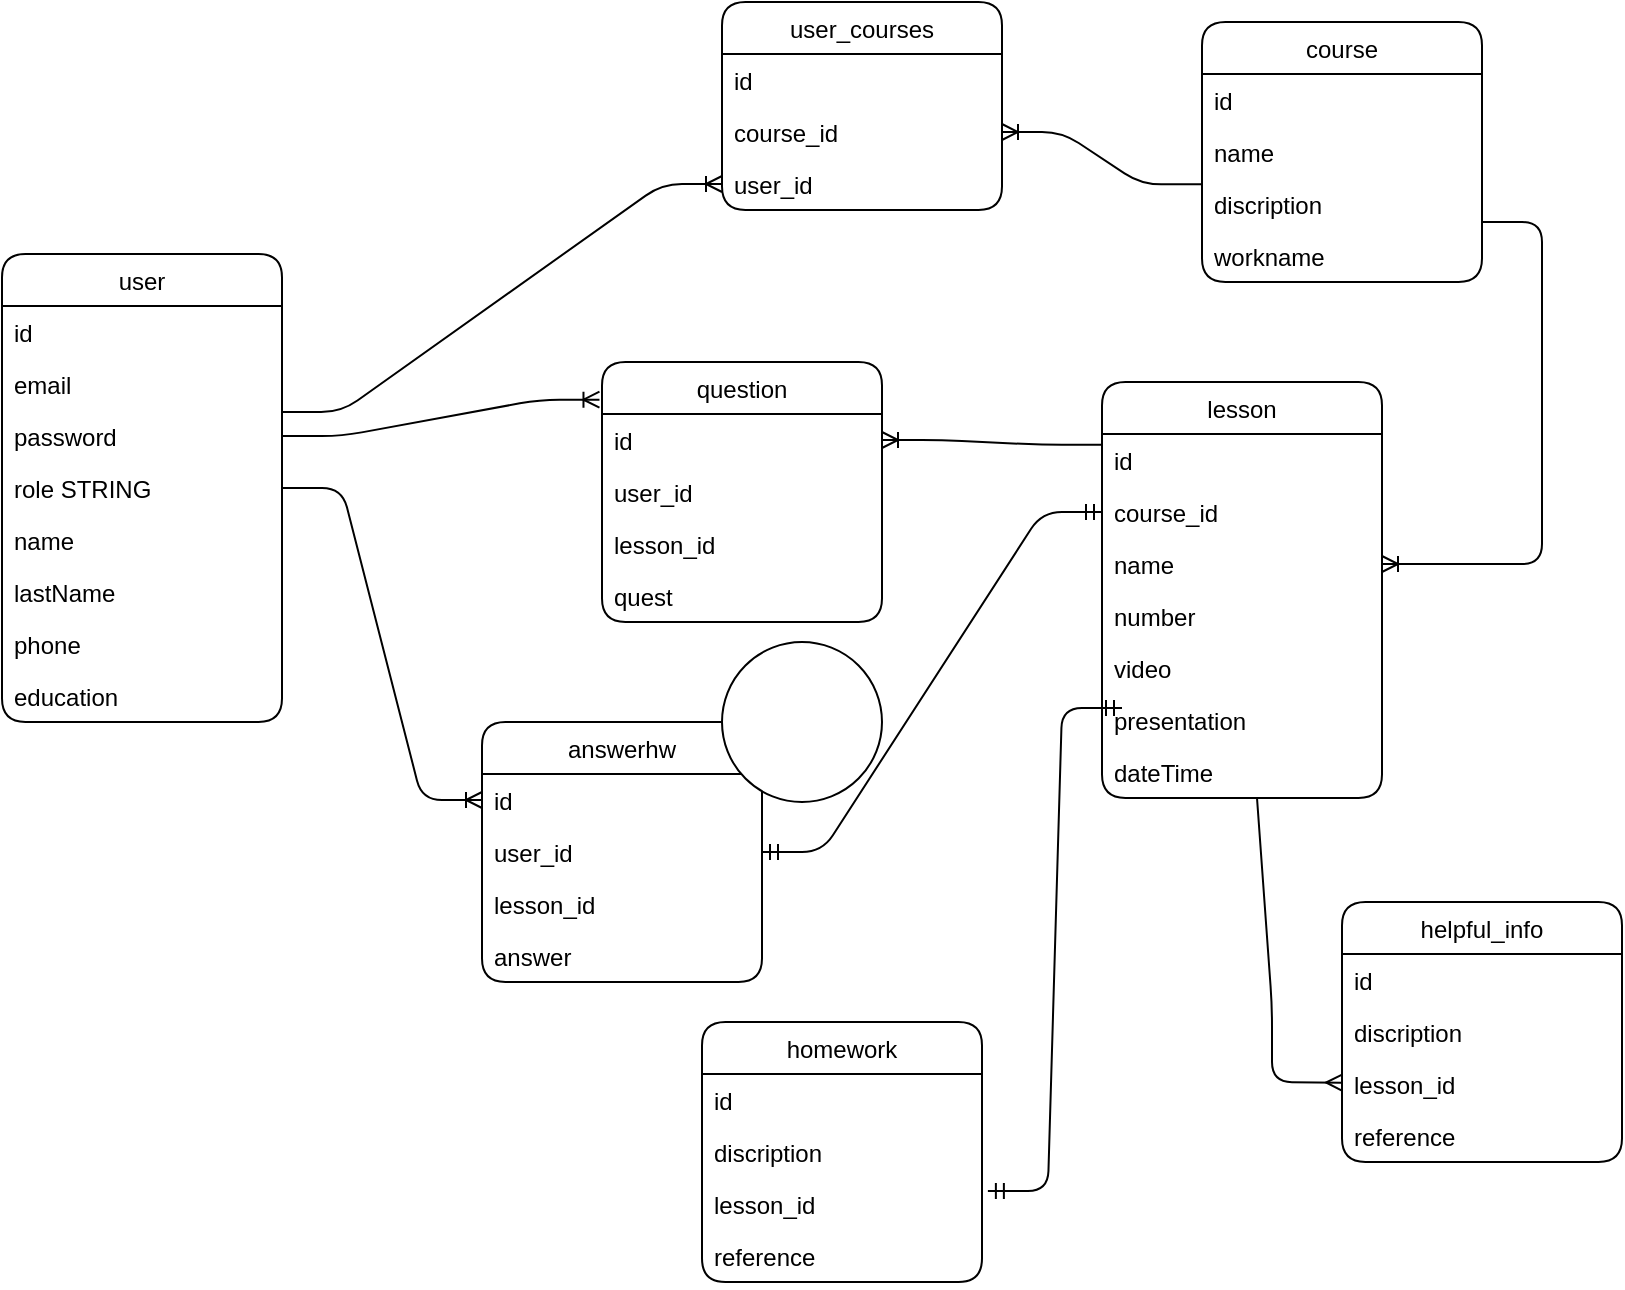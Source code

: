 <mxfile>
    <diagram id="pXdkeULrQkfJYssso6mw" name="Page-1">
        <mxGraphModel dx="1440" dy="783" grid="1" gridSize="10" guides="1" tooltips="1" connect="1" arrows="1" fold="1" page="0" pageScale="1" pageWidth="827" pageHeight="1169" background="none" math="0" shadow="0">
            <root>
                <mxCell id="0"/>
                <mxCell id="1" parent="0"/>
                <mxCell id="lsOj7y6VqQkWfOALtAcf-1" value="user_courses" style="swimlane;fontStyle=0;childLayout=stackLayout;horizontal=1;startSize=26;fillColor=none;horizontalStack=0;resizeParent=1;resizeParentMax=0;resizeLast=0;collapsible=1;marginBottom=0;rounded=1;" parent="1" vertex="1">
                    <mxGeometry x="310" y="30" width="140" height="104" as="geometry"/>
                </mxCell>
                <mxCell id="lsOj7y6VqQkWfOALtAcf-2" value="id" style="text;strokeColor=none;fillColor=none;align=left;verticalAlign=top;spacingLeft=4;spacingRight=4;overflow=hidden;rotatable=0;points=[[0,0.5],[1,0.5]];portConstraint=eastwest;rounded=1;" parent="lsOj7y6VqQkWfOALtAcf-1" vertex="1">
                    <mxGeometry y="26" width="140" height="26" as="geometry"/>
                </mxCell>
                <mxCell id="6" value="course_id" style="text;strokeColor=none;fillColor=none;align=left;verticalAlign=top;spacingLeft=4;spacingRight=4;overflow=hidden;rotatable=0;points=[[0,0.5],[1,0.5]];portConstraint=eastwest;rounded=1;" parent="lsOj7y6VqQkWfOALtAcf-1" vertex="1">
                    <mxGeometry y="52" width="140" height="26" as="geometry"/>
                </mxCell>
                <mxCell id="lsOj7y6VqQkWfOALtAcf-4" value="user_id" style="text;strokeColor=none;fillColor=none;align=left;verticalAlign=top;spacingLeft=4;spacingRight=4;overflow=hidden;rotatable=0;points=[[0,0.5],[1,0.5]];portConstraint=eastwest;rounded=1;" parent="lsOj7y6VqQkWfOALtAcf-1" vertex="1">
                    <mxGeometry y="78" width="140" height="26" as="geometry"/>
                </mxCell>
                <mxCell id="lsOj7y6VqQkWfOALtAcf-5" value="user" style="swimlane;fontStyle=0;childLayout=stackLayout;horizontal=1;startSize=26;fillColor=none;horizontalStack=0;resizeParent=1;resizeParentMax=0;resizeLast=0;collapsible=1;marginBottom=0;rounded=1;" parent="1" vertex="1">
                    <mxGeometry x="-50" y="156" width="140" height="234" as="geometry"/>
                </mxCell>
                <mxCell id="lsOj7y6VqQkWfOALtAcf-6" value="id" style="text;strokeColor=none;fillColor=none;align=left;verticalAlign=top;spacingLeft=4;spacingRight=4;overflow=hidden;rotatable=0;points=[[0,0.5],[1,0.5]];portConstraint=eastwest;rounded=1;" parent="lsOj7y6VqQkWfOALtAcf-5" vertex="1">
                    <mxGeometry y="26" width="140" height="26" as="geometry"/>
                </mxCell>
                <mxCell id="lsOj7y6VqQkWfOALtAcf-7" value="email" style="text;strokeColor=none;fillColor=none;align=left;verticalAlign=top;spacingLeft=4;spacingRight=4;overflow=hidden;rotatable=0;points=[[0,0.5],[1,0.5]];portConstraint=eastwest;rounded=1;" parent="lsOj7y6VqQkWfOALtAcf-5" vertex="1">
                    <mxGeometry y="52" width="140" height="26" as="geometry"/>
                </mxCell>
                <mxCell id="lsOj7y6VqQkWfOALtAcf-8" value="password" style="text;strokeColor=none;fillColor=none;align=left;verticalAlign=top;spacingLeft=4;spacingRight=4;overflow=hidden;rotatable=0;points=[[0,0.5],[1,0.5]];portConstraint=eastwest;rounded=1;" parent="lsOj7y6VqQkWfOALtAcf-5" vertex="1">
                    <mxGeometry y="78" width="140" height="26" as="geometry"/>
                </mxCell>
                <mxCell id="lsOj7y6VqQkWfOALtAcf-42" value="role STRING" style="text;strokeColor=none;fillColor=none;align=left;verticalAlign=top;spacingLeft=4;spacingRight=4;overflow=hidden;rotatable=0;points=[[0,0.5],[1,0.5]];portConstraint=eastwest;rounded=1;" parent="lsOj7y6VqQkWfOALtAcf-5" vertex="1">
                    <mxGeometry y="104" width="140" height="26" as="geometry"/>
                </mxCell>
                <mxCell id="21" value="name" style="text;strokeColor=none;fillColor=none;align=left;verticalAlign=top;spacingLeft=4;spacingRight=4;overflow=hidden;rotatable=0;points=[[0,0.5],[1,0.5]];portConstraint=eastwest;rounded=1;" parent="lsOj7y6VqQkWfOALtAcf-5" vertex="1">
                    <mxGeometry y="130" width="140" height="26" as="geometry"/>
                </mxCell>
                <mxCell id="22" value="lastName" style="text;strokeColor=none;fillColor=none;align=left;verticalAlign=top;spacingLeft=4;spacingRight=4;overflow=hidden;rotatable=0;points=[[0,0.5],[1,0.5]];portConstraint=eastwest;rounded=1;" parent="lsOj7y6VqQkWfOALtAcf-5" vertex="1">
                    <mxGeometry y="156" width="140" height="26" as="geometry"/>
                </mxCell>
                <mxCell id="23" value="phone" style="text;strokeColor=none;fillColor=none;align=left;verticalAlign=top;spacingLeft=4;spacingRight=4;overflow=hidden;rotatable=0;points=[[0,0.5],[1,0.5]];portConstraint=eastwest;rounded=1;" parent="lsOj7y6VqQkWfOALtAcf-5" vertex="1">
                    <mxGeometry y="182" width="140" height="26" as="geometry"/>
                </mxCell>
                <mxCell id="24" value="education" style="text;strokeColor=none;fillColor=none;align=left;verticalAlign=top;spacingLeft=4;spacingRight=4;overflow=hidden;rotatable=0;points=[[0,0.5],[1,0.5]];portConstraint=eastwest;rounded=1;" parent="lsOj7y6VqQkWfOALtAcf-5" vertex="1">
                    <mxGeometry y="208" width="140" height="26" as="geometry"/>
                </mxCell>
                <mxCell id="lsOj7y6VqQkWfOALtAcf-9" value="course" style="swimlane;fontStyle=0;childLayout=stackLayout;horizontal=1;startSize=26;fillColor=none;horizontalStack=0;resizeParent=1;resizeParentMax=0;resizeLast=0;collapsible=1;marginBottom=0;rounded=1;" parent="1" vertex="1">
                    <mxGeometry x="550" y="40" width="140" height="130" as="geometry"/>
                </mxCell>
                <mxCell id="lsOj7y6VqQkWfOALtAcf-10" value="id" style="text;strokeColor=none;fillColor=none;align=left;verticalAlign=top;spacingLeft=4;spacingRight=4;overflow=hidden;rotatable=0;points=[[0,0.5],[1,0.5]];portConstraint=eastwest;rounded=1;" parent="lsOj7y6VqQkWfOALtAcf-9" vertex="1">
                    <mxGeometry y="26" width="140" height="26" as="geometry"/>
                </mxCell>
                <mxCell id="lsOj7y6VqQkWfOALtAcf-11" value="name" style="text;strokeColor=none;fillColor=none;align=left;verticalAlign=top;spacingLeft=4;spacingRight=4;overflow=hidden;rotatable=0;points=[[0,0.5],[1,0.5]];portConstraint=eastwest;rounded=1;" parent="lsOj7y6VqQkWfOALtAcf-9" vertex="1">
                    <mxGeometry y="52" width="140" height="26" as="geometry"/>
                </mxCell>
                <mxCell id="lsOj7y6VqQkWfOALtAcf-12" value="discription" style="text;strokeColor=none;fillColor=none;align=left;verticalAlign=top;spacingLeft=4;spacingRight=4;overflow=hidden;rotatable=0;points=[[0,0.5],[1,0.5]];portConstraint=eastwest;rounded=1;" parent="lsOj7y6VqQkWfOALtAcf-9" vertex="1">
                    <mxGeometry y="78" width="140" height="26" as="geometry"/>
                </mxCell>
                <mxCell id="27" value="workname" style="text;strokeColor=none;fillColor=none;align=left;verticalAlign=top;spacingLeft=4;spacingRight=4;overflow=hidden;rotatable=0;points=[[0,0.5],[1,0.5]];portConstraint=eastwest;rounded=1;" parent="lsOj7y6VqQkWfOALtAcf-9" vertex="1">
                    <mxGeometry y="104" width="140" height="26" as="geometry"/>
                </mxCell>
                <mxCell id="13" value="" style="edgeStyle=none;html=1;endArrow=ERmany;endFill=0;rounded=1;" parent="1" source="lsOj7y6VqQkWfOALtAcf-13" target="10" edge="1">
                    <mxGeometry relative="1" as="geometry">
                        <mxPoint x="588" y="497" as="targetPoint"/>
                        <Array as="points">
                            <mxPoint x="585" y="532"/>
                            <mxPoint x="585" y="570"/>
                        </Array>
                    </mxGeometry>
                </mxCell>
                <mxCell id="lsOj7y6VqQkWfOALtAcf-13" value="lesson" style="swimlane;fontStyle=0;childLayout=stackLayout;horizontal=1;startSize=26;fillColor=none;horizontalStack=0;resizeParent=1;resizeParentMax=0;resizeLast=0;collapsible=1;marginBottom=0;rounded=1;" parent="1" vertex="1">
                    <mxGeometry x="500" y="220" width="140" height="208" as="geometry"/>
                </mxCell>
                <mxCell id="lsOj7y6VqQkWfOALtAcf-14" value="id" style="text;strokeColor=none;fillColor=none;align=left;verticalAlign=top;spacingLeft=4;spacingRight=4;overflow=hidden;rotatable=0;points=[[0,0.5],[1,0.5]];portConstraint=eastwest;rounded=1;" parent="lsOj7y6VqQkWfOALtAcf-13" vertex="1">
                    <mxGeometry y="26" width="140" height="26" as="geometry"/>
                </mxCell>
                <mxCell id="lsOj7y6VqQkWfOALtAcf-15" value="course_id" style="text;strokeColor=none;fillColor=none;align=left;verticalAlign=top;spacingLeft=4;spacingRight=4;overflow=hidden;rotatable=0;points=[[0,0.5],[1,0.5]];portConstraint=eastwest;rounded=1;" parent="lsOj7y6VqQkWfOALtAcf-13" vertex="1">
                    <mxGeometry y="52" width="140" height="26" as="geometry"/>
                </mxCell>
                <mxCell id="lsOj7y6VqQkWfOALtAcf-16" value="name" style="text;strokeColor=none;fillColor=none;align=left;verticalAlign=top;spacingLeft=4;spacingRight=4;overflow=hidden;rotatable=0;points=[[0,0.5],[1,0.5]];portConstraint=eastwest;rounded=1;" parent="lsOj7y6VqQkWfOALtAcf-13" vertex="1">
                    <mxGeometry y="78" width="140" height="26" as="geometry"/>
                </mxCell>
                <mxCell id="lsOj7y6VqQkWfOALtAcf-43" value="number" style="text;strokeColor=none;fillColor=none;align=left;verticalAlign=top;spacingLeft=4;spacingRight=4;overflow=hidden;rotatable=0;points=[[0,0.5],[1,0.5]];portConstraint=eastwest;rounded=1;" parent="lsOj7y6VqQkWfOALtAcf-13" vertex="1">
                    <mxGeometry y="104" width="140" height="26" as="geometry"/>
                </mxCell>
                <mxCell id="lsOj7y6VqQkWfOALtAcf-44" value="video" style="text;strokeColor=none;fillColor=none;align=left;verticalAlign=top;spacingLeft=4;spacingRight=4;overflow=hidden;rotatable=0;points=[[0,0.5],[1,0.5]];portConstraint=eastwest;rounded=1;" parent="lsOj7y6VqQkWfOALtAcf-13" vertex="1">
                    <mxGeometry y="130" width="140" height="26" as="geometry"/>
                </mxCell>
                <mxCell id="lsOj7y6VqQkWfOALtAcf-45" value="presentation" style="text;strokeColor=none;fillColor=none;align=left;verticalAlign=top;spacingLeft=4;spacingRight=4;overflow=hidden;rotatable=0;points=[[0,0.5],[1,0.5]];portConstraint=eastwest;rounded=1;" parent="lsOj7y6VqQkWfOALtAcf-13" vertex="1">
                    <mxGeometry y="156" width="140" height="26" as="geometry"/>
                </mxCell>
                <mxCell id="25" value="dateTime" style="text;strokeColor=none;fillColor=none;align=left;verticalAlign=top;spacingLeft=4;spacingRight=4;overflow=hidden;rotatable=0;points=[[0,0.5],[1,0.5]];portConstraint=eastwest;rounded=1;" parent="lsOj7y6VqQkWfOALtAcf-13" vertex="1">
                    <mxGeometry y="182" width="140" height="26" as="geometry"/>
                </mxCell>
                <mxCell id="lsOj7y6VqQkWfOALtAcf-17" value="question" style="swimlane;fontStyle=0;childLayout=stackLayout;horizontal=1;startSize=26;fillColor=none;horizontalStack=0;resizeParent=1;resizeParentMax=0;resizeLast=0;collapsible=1;marginBottom=0;rounded=1;" parent="1" vertex="1">
                    <mxGeometry x="250" y="210" width="140" height="130" as="geometry">
                        <mxRectangle x="260" y="274" width="80" height="26" as="alternateBounds"/>
                    </mxGeometry>
                </mxCell>
                <mxCell id="lsOj7y6VqQkWfOALtAcf-18" value="id" style="text;strokeColor=none;fillColor=none;align=left;verticalAlign=top;spacingLeft=4;spacingRight=4;overflow=hidden;rotatable=0;points=[[0,0.5],[1,0.5]];portConstraint=eastwest;rounded=1;" parent="lsOj7y6VqQkWfOALtAcf-17" vertex="1">
                    <mxGeometry y="26" width="140" height="26" as="geometry"/>
                </mxCell>
                <mxCell id="lsOj7y6VqQkWfOALtAcf-19" value="user_id" style="text;strokeColor=none;fillColor=none;align=left;verticalAlign=top;spacingLeft=4;spacingRight=4;overflow=hidden;rotatable=0;points=[[0,0.5],[1,0.5]];portConstraint=eastwest;rounded=1;" parent="lsOj7y6VqQkWfOALtAcf-17" vertex="1">
                    <mxGeometry y="52" width="140" height="26" as="geometry"/>
                </mxCell>
                <mxCell id="lsOj7y6VqQkWfOALtAcf-20" value="lesson_id" style="text;strokeColor=none;fillColor=none;align=left;verticalAlign=top;spacingLeft=4;spacingRight=4;overflow=hidden;rotatable=0;points=[[0,0.5],[1,0.5]];portConstraint=eastwest;rounded=1;" parent="lsOj7y6VqQkWfOALtAcf-17" vertex="1">
                    <mxGeometry y="78" width="140" height="26" as="geometry"/>
                </mxCell>
                <mxCell id="lsOj7y6VqQkWfOALtAcf-36" value="quest" style="text;strokeColor=none;fillColor=none;align=left;verticalAlign=top;spacingLeft=4;spacingRight=4;overflow=hidden;rotatable=0;points=[[0,0.5],[1,0.5]];portConstraint=eastwest;rounded=1;" parent="lsOj7y6VqQkWfOALtAcf-17" vertex="1">
                    <mxGeometry y="104" width="140" height="26" as="geometry"/>
                </mxCell>
                <mxCell id="lsOj7y6VqQkWfOALtAcf-31" value="" style="edgeStyle=entityRelationEdgeStyle;fontSize=12;html=1;endArrow=ERmandOne;startArrow=ERmandOne;rounded=1;strokeColor=default;entryX=0;entryY=0.5;entryDx=0;entryDy=0;" parent="1" source="lsOj7y6VqQkWfOALtAcf-50" target="lsOj7y6VqQkWfOALtAcf-15" edge="1">
                    <mxGeometry width="100" height="100" relative="1" as="geometry">
                        <mxPoint x="420" y="439" as="sourcePoint"/>
                        <mxPoint x="560" y="310" as="targetPoint"/>
                    </mxGeometry>
                </mxCell>
                <mxCell id="lsOj7y6VqQkWfOALtAcf-32" value="" style="edgeStyle=entityRelationEdgeStyle;fontSize=12;html=1;endArrow=ERoneToMany;rounded=1;strokeColor=default;entryX=1;entryY=0.5;entryDx=0;entryDy=0;exitX=0;exitY=0.208;exitDx=0;exitDy=0;exitPerimeter=0;" parent="1" source="lsOj7y6VqQkWfOALtAcf-14" target="lsOj7y6VqQkWfOALtAcf-18" edge="1">
                    <mxGeometry width="100" height="100" relative="1" as="geometry">
                        <mxPoint x="360" y="370" as="sourcePoint"/>
                        <mxPoint x="460" y="270" as="targetPoint"/>
                    </mxGeometry>
                </mxCell>
                <mxCell id="lsOj7y6VqQkWfOALtAcf-48" value="answerhw" style="swimlane;fontStyle=0;childLayout=stackLayout;horizontal=1;startSize=26;fillColor=none;horizontalStack=0;resizeParent=1;resizeParentMax=0;resizeLast=0;collapsible=1;marginBottom=0;rounded=1;" parent="1" vertex="1">
                    <mxGeometry x="190" y="390" width="140" height="130" as="geometry">
                        <mxRectangle x="260" y="274" width="80" height="26" as="alternateBounds"/>
                    </mxGeometry>
                </mxCell>
                <mxCell id="lsOj7y6VqQkWfOALtAcf-49" value="id" style="text;strokeColor=none;fillColor=none;align=left;verticalAlign=top;spacingLeft=4;spacingRight=4;overflow=hidden;rotatable=0;points=[[0,0.5],[1,0.5]];portConstraint=eastwest;rounded=1;" parent="lsOj7y6VqQkWfOALtAcf-48" vertex="1">
                    <mxGeometry y="26" width="140" height="26" as="geometry"/>
                </mxCell>
                <mxCell id="lsOj7y6VqQkWfOALtAcf-50" value="user_id" style="text;strokeColor=none;fillColor=none;align=left;verticalAlign=top;spacingLeft=4;spacingRight=4;overflow=hidden;rotatable=0;points=[[0,0.5],[1,0.5]];portConstraint=eastwest;rounded=1;" parent="lsOj7y6VqQkWfOALtAcf-48" vertex="1">
                    <mxGeometry y="52" width="140" height="26" as="geometry"/>
                </mxCell>
                <mxCell id="lsOj7y6VqQkWfOALtAcf-51" value="lesson_id" style="text;strokeColor=none;fillColor=none;align=left;verticalAlign=top;spacingLeft=4;spacingRight=4;overflow=hidden;rotatable=0;points=[[0,0.5],[1,0.5]];portConstraint=eastwest;rounded=1;" parent="lsOj7y6VqQkWfOALtAcf-48" vertex="1">
                    <mxGeometry y="78" width="140" height="26" as="geometry"/>
                </mxCell>
                <mxCell id="lsOj7y6VqQkWfOALtAcf-52" value="answer" style="text;strokeColor=none;fillColor=none;align=left;verticalAlign=top;spacingLeft=4;spacingRight=4;overflow=hidden;rotatable=0;points=[[0,0.5],[1,0.5]];portConstraint=eastwest;rounded=1;" parent="lsOj7y6VqQkWfOALtAcf-48" vertex="1">
                    <mxGeometry y="104" width="140" height="26" as="geometry"/>
                </mxCell>
                <mxCell id="lsOj7y6VqQkWfOALtAcf-53" value="" style="edgeStyle=entityRelationEdgeStyle;fontSize=12;html=1;endArrow=ERoneToMany;rounded=1;strokeColor=default;" parent="1" target="lsOj7y6VqQkWfOALtAcf-16" edge="1">
                    <mxGeometry width="100" height="100" relative="1" as="geometry">
                        <mxPoint x="690" y="140" as="sourcePoint"/>
                        <mxPoint x="790" y="40" as="targetPoint"/>
                    </mxGeometry>
                </mxCell>
                <mxCell id="lsOj7y6VqQkWfOALtAcf-54" value="" style="edgeStyle=entityRelationEdgeStyle;fontSize=12;html=1;endArrow=ERoneToMany;rounded=1;strokeColor=default;entryX=-0.009;entryY=0.145;entryDx=0;entryDy=0;entryPerimeter=0;exitX=1;exitY=0.5;exitDx=0;exitDy=0;" parent="1" source="lsOj7y6VqQkWfOALtAcf-8" target="lsOj7y6VqQkWfOALtAcf-17" edge="1">
                    <mxGeometry width="100" height="100" relative="1" as="geometry">
                        <mxPoint x="190" y="195" as="sourcePoint"/>
                        <mxPoint x="290" y="95" as="targetPoint"/>
                    </mxGeometry>
                </mxCell>
                <mxCell id="lsOj7y6VqQkWfOALtAcf-55" value="" style="edgeStyle=entityRelationEdgeStyle;fontSize=12;html=1;endArrow=ERoneToMany;rounded=1;strokeColor=default;entryX=0;entryY=0.5;entryDx=0;entryDy=0;exitX=1;exitY=0.5;exitDx=0;exitDy=0;" parent="1" source="lsOj7y6VqQkWfOALtAcf-42" target="lsOj7y6VqQkWfOALtAcf-49" edge="1">
                    <mxGeometry width="100" height="100" relative="1" as="geometry">
                        <mxPoint x="190" y="170" as="sourcePoint"/>
                        <mxPoint x="290" y="70" as="targetPoint"/>
                    </mxGeometry>
                </mxCell>
                <mxCell id="5" value="" style="edgeStyle=entityRelationEdgeStyle;fontSize=12;html=1;endArrow=ERoneToMany;rounded=1;entryX=0;entryY=0.5;entryDx=0;entryDy=0;exitX=0.997;exitY=0.039;exitDx=0;exitDy=0;exitPerimeter=0;" parent="1" source="lsOj7y6VqQkWfOALtAcf-8" target="lsOj7y6VqQkWfOALtAcf-4" edge="1">
                    <mxGeometry width="100" height="100" relative="1" as="geometry">
                        <mxPoint x="190" y="150" as="sourcePoint"/>
                        <mxPoint x="290" y="129" as="targetPoint"/>
                    </mxGeometry>
                </mxCell>
                <mxCell id="8oXl-ZwbIirvjbK30JNd-1" value="" style="edgeStyle=entityRelationEdgeStyle;fontSize=12;html=1;endArrow=ERoneToMany;rounded=1;entryX=1;entryY=0.5;entryDx=0;entryDy=0;exitX=-0.003;exitY=0.122;exitDx=0;exitDy=0;exitPerimeter=0;" parent="1" source="lsOj7y6VqQkWfOALtAcf-12" target="6" edge="1">
                    <mxGeometry width="100" height="100" relative="1" as="geometry">
                        <mxPoint x="450" y="140" as="sourcePoint"/>
                        <mxPoint x="550" y="40" as="targetPoint"/>
                    </mxGeometry>
                </mxCell>
                <mxCell id="7" value="helpful_info" style="swimlane;fontStyle=0;childLayout=stackLayout;horizontal=1;startSize=26;fillColor=none;horizontalStack=0;resizeParent=1;resizeParentMax=0;resizeLast=0;collapsible=1;marginBottom=0;rounded=1;" parent="1" vertex="1">
                    <mxGeometry x="620" y="480" width="140" height="130" as="geometry">
                        <mxRectangle x="260" y="274" width="80" height="26" as="alternateBounds"/>
                    </mxGeometry>
                </mxCell>
                <mxCell id="8" value="id" style="text;strokeColor=none;fillColor=none;align=left;verticalAlign=top;spacingLeft=4;spacingRight=4;overflow=hidden;rotatable=0;points=[[0,0.5],[1,0.5]];portConstraint=eastwest;rounded=1;" parent="7" vertex="1">
                    <mxGeometry y="26" width="140" height="26" as="geometry"/>
                </mxCell>
                <mxCell id="9" value="discription" style="text;strokeColor=none;fillColor=none;align=left;verticalAlign=top;spacingLeft=4;spacingRight=4;overflow=hidden;rotatable=0;points=[[0,0.5],[1,0.5]];portConstraint=eastwest;rounded=1;" parent="7" vertex="1">
                    <mxGeometry y="52" width="140" height="26" as="geometry"/>
                </mxCell>
                <mxCell id="10" value="lesson_id" style="text;strokeColor=none;fillColor=none;align=left;verticalAlign=top;spacingLeft=4;spacingRight=4;overflow=hidden;rotatable=0;points=[[0,0.5],[1,0.5]];portConstraint=eastwest;rounded=1;" parent="7" vertex="1">
                    <mxGeometry y="78" width="140" height="26" as="geometry"/>
                </mxCell>
                <mxCell id="11" value="reference" style="text;strokeColor=none;fillColor=none;align=left;verticalAlign=top;spacingLeft=4;spacingRight=4;overflow=hidden;rotatable=0;points=[[0,0.5],[1,0.5]];portConstraint=eastwest;rounded=1;" parent="7" vertex="1">
                    <mxGeometry y="104" width="140" height="26" as="geometry"/>
                </mxCell>
                <mxCell id="15" value="homework" style="swimlane;fontStyle=0;childLayout=stackLayout;horizontal=1;startSize=26;fillColor=none;horizontalStack=0;resizeParent=1;resizeParentMax=0;resizeLast=0;collapsible=1;marginBottom=0;rounded=1;" parent="1" vertex="1">
                    <mxGeometry x="300" y="540" width="140" height="130" as="geometry">
                        <mxRectangle x="260" y="274" width="80" height="26" as="alternateBounds"/>
                    </mxGeometry>
                </mxCell>
                <mxCell id="16" value="id" style="text;strokeColor=none;fillColor=none;align=left;verticalAlign=top;spacingLeft=4;spacingRight=4;overflow=hidden;rotatable=0;points=[[0,0.5],[1,0.5]];portConstraint=eastwest;rounded=1;" parent="15" vertex="1">
                    <mxGeometry y="26" width="140" height="26" as="geometry"/>
                </mxCell>
                <mxCell id="17" value="discription" style="text;strokeColor=none;fillColor=none;align=left;verticalAlign=top;spacingLeft=4;spacingRight=4;overflow=hidden;rotatable=0;points=[[0,0.5],[1,0.5]];portConstraint=eastwest;rounded=1;" parent="15" vertex="1">
                    <mxGeometry y="52" width="140" height="26" as="geometry"/>
                </mxCell>
                <mxCell id="18" value="lesson_id" style="text;strokeColor=none;fillColor=none;align=left;verticalAlign=top;spacingLeft=4;spacingRight=4;overflow=hidden;rotatable=0;points=[[0,0.5],[1,0.5]];portConstraint=eastwest;rounded=1;" parent="15" vertex="1">
                    <mxGeometry y="78" width="140" height="26" as="geometry"/>
                </mxCell>
                <mxCell id="19" value="reference" style="text;strokeColor=none;fillColor=none;align=left;verticalAlign=top;spacingLeft=4;spacingRight=4;overflow=hidden;rotatable=0;points=[[0,0.5],[1,0.5]];portConstraint=eastwest;rounded=1;" parent="15" vertex="1">
                    <mxGeometry y="104" width="140" height="26" as="geometry"/>
                </mxCell>
                <mxCell id="20" value="" style="edgeStyle=entityRelationEdgeStyle;fontSize=12;html=1;endArrow=ERmandOne;startArrow=ERmandOne;rounded=1;strokeColor=default;entryX=0;entryY=0.5;entryDx=0;entryDy=0;exitX=1.021;exitY=0.25;exitDx=0;exitDy=0;exitPerimeter=0;" parent="1" source="18" edge="1">
                    <mxGeometry width="100" height="100" relative="1" as="geometry">
                        <mxPoint x="420" y="507" as="sourcePoint"/>
                        <mxPoint x="510" y="383" as="targetPoint"/>
                    </mxGeometry>
                </mxCell>
                <mxCell id="28" value="" style="ellipse;whiteSpace=wrap;html=1;" vertex="1" parent="1">
                    <mxGeometry x="310" y="350" width="80" height="80" as="geometry"/>
                </mxCell>
            </root>
        </mxGraphModel>
    </diagram>
</mxfile>